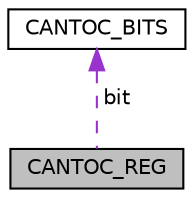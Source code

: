 digraph "CANTOC_REG"
{
  edge [fontname="Helvetica",fontsize="10",labelfontname="Helvetica",labelfontsize="10"];
  node [fontname="Helvetica",fontsize="10",shape=record];
  Node1 [label="CANTOC_REG",height=0.2,width=0.4,color="black", fillcolor="grey75", style="filled", fontcolor="black"];
  Node2 -> Node1 [dir="back",color="darkorchid3",fontsize="10",style="dashed",label=" bit" ,fontname="Helvetica"];
  Node2 [label="CANTOC_BITS",height=0.2,width=0.4,color="black", fillcolor="white", style="filled",URL="$struct_c_a_n_t_o_c___b_i_t_s.html"];
}
